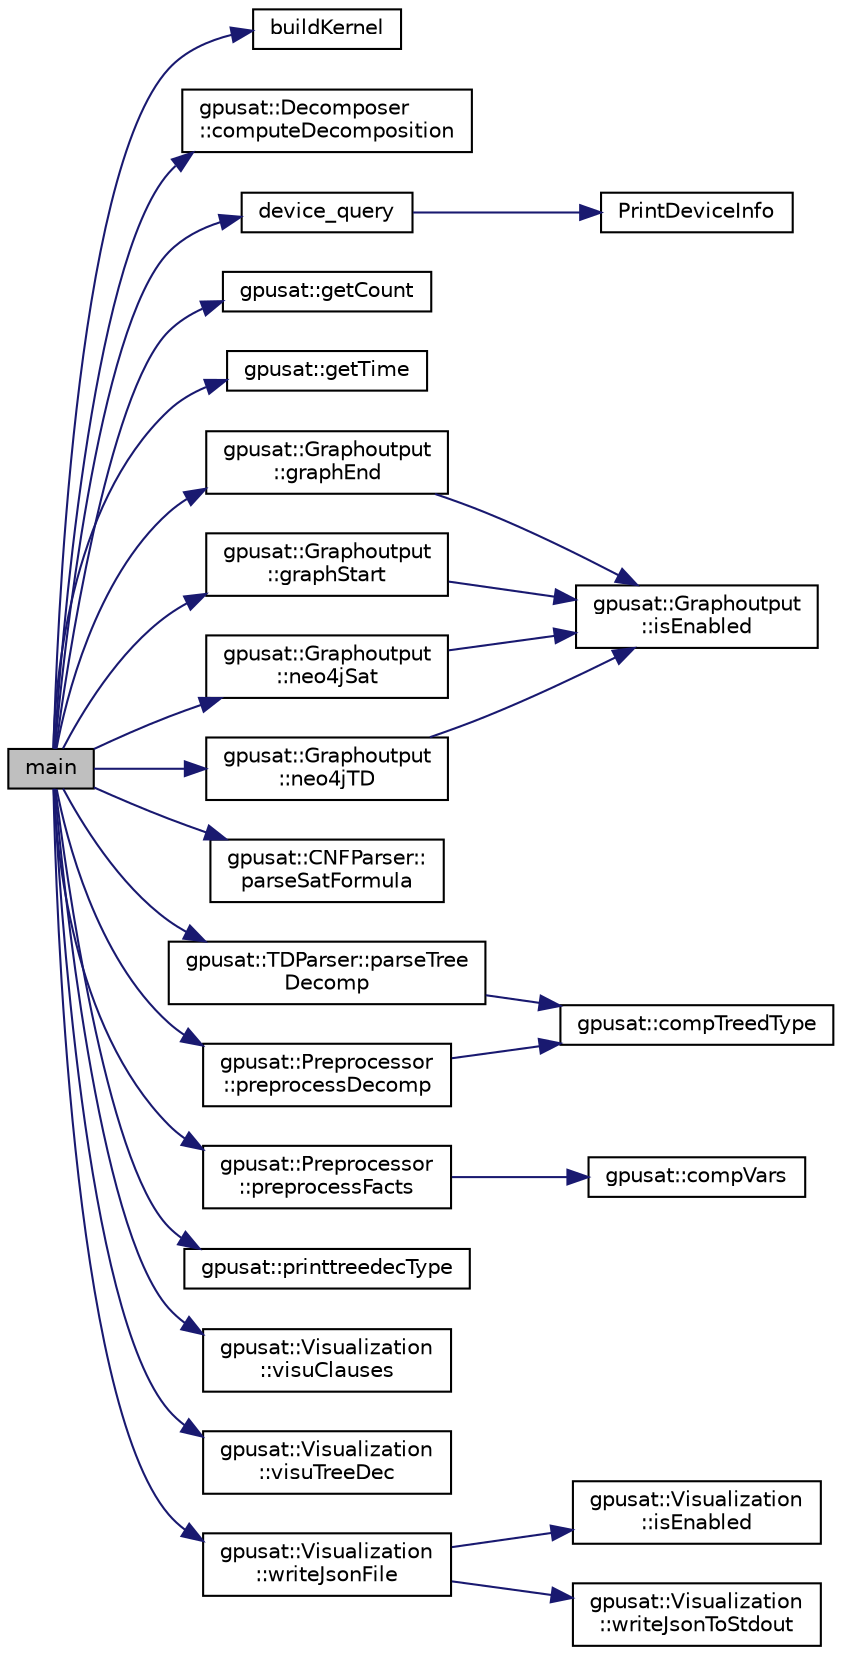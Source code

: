 digraph "main"
{
 // INTERACTIVE_SVG=YES
 // LATEX_PDF_SIZE
  edge [fontname="Helvetica",fontsize="10",labelfontname="Helvetica",labelfontsize="10"];
  node [fontname="Helvetica",fontsize="10",shape=record];
  rankdir="LR";
  Node1 [label="main",height=0.2,width=0.4,color="black", fillcolor="grey75", style="filled", fontcolor="black",tooltip=" "];
  Node1 -> Node2 [color="midnightblue",fontsize="10",style="solid",fontname="Helvetica"];
  Node2 [label="buildKernel",height=0.2,width=0.4,color="black", fillcolor="white", style="filled",URL="$main_8cpp.html#af3536928e7b1436ef9490f76a9757bae",tooltip=" "];
  Node1 -> Node3 [color="midnightblue",fontsize="10",style="solid",fontname="Helvetica"];
  Node3 [label="gpusat::Decomposer\l::computeDecomposition",height=0.2,width=0.4,color="black", fillcolor="white", style="filled",URL="$classgpusat_1_1_decomposer.html#a5e0c5e1696b2088b8ad66261022abcea",tooltip=" "];
  Node1 -> Node4 [color="midnightblue",fontsize="10",style="solid",fontname="Helvetica"];
  Node4 [label="device_query",height=0.2,width=0.4,color="black", fillcolor="white", style="filled",URL="$main_8cpp.html#a98c043df78519ccb9ff49d98f2abc32f",tooltip=" "];
  Node4 -> Node5 [color="midnightblue",fontsize="10",style="solid",fontname="Helvetica"];
  Node5 [label="PrintDeviceInfo",height=0.2,width=0.4,color="black", fillcolor="white", style="filled",URL="$main_8cpp.html#af779df65b45927d9fb2e79db96f9864b",tooltip=" "];
  Node1 -> Node6 [color="midnightblue",fontsize="10",style="solid",fontname="Helvetica"];
  Node6 [label="gpusat::getCount",height=0.2,width=0.4,color="black", fillcolor="white", style="filled",URL="$namespacegpusat.html#a607a57fced4760564963f4c707f28449",tooltip=" "];
  Node1 -> Node7 [color="midnightblue",fontsize="10",style="solid",fontname="Helvetica"];
  Node7 [label="gpusat::getTime",height=0.2,width=0.4,color="black", fillcolor="white", style="filled",URL="$namespacegpusat.html#a9fab9fd5dc1462ce9508314fc13d3be2",tooltip=" "];
  Node1 -> Node8 [color="midnightblue",fontsize="10",style="solid",fontname="Helvetica"];
  Node8 [label="gpusat::Graphoutput\l::graphEnd",height=0.2,width=0.4,color="black", fillcolor="white", style="filled",URL="$classgpusat_1_1_graphoutput.html#a75b647b135cd9dbdc2eaed399eaf0ba3",tooltip="If enabled: Add the closing bracket(s) to the output."];
  Node8 -> Node9 [color="midnightblue",fontsize="10",style="solid",fontname="Helvetica"];
  Node9 [label="gpusat::Graphoutput\l::isEnabled",height=0.2,width=0.4,color="black", fillcolor="white", style="filled",URL="$classgpusat_1_1_graphoutput.html#a9337a44c758b7a403e4f7d854b8cd934",tooltip=" "];
  Node1 -> Node10 [color="midnightblue",fontsize="10",style="solid",fontname="Helvetica"];
  Node10 [label="gpusat::Graphoutput\l::graphStart",height=0.2,width=0.4,color="black", fillcolor="white", style="filled",URL="$classgpusat_1_1_graphoutput.html#a2cd530c2bd234cd6fca065b8d504fc36",tooltip="If enabled: Create new content with the start of a dot-graph and ."];
  Node10 -> Node9 [color="midnightblue",fontsize="10",style="solid",fontname="Helvetica"];
  Node1 -> Node11 [color="midnightblue",fontsize="10",style="solid",fontname="Helvetica"];
  Node11 [label="gpusat::Graphoutput\l::neo4jSat",height=0.2,width=0.4,color="black", fillcolor="white", style="filled",URL="$classgpusat_1_1_graphoutput.html#aed89def93056ef06a7c0969bfa2fcf1b",tooltip="Output Cypher query to create the nodes from the SAT formula"];
  Node11 -> Node9 [color="midnightblue",fontsize="10",style="solid",fontname="Helvetica"];
  Node1 -> Node12 [color="midnightblue",fontsize="10",style="solid",fontname="Helvetica"];
  Node12 [label="gpusat::Graphoutput\l::neo4jTD",height=0.2,width=0.4,color="black", fillcolor="white", style="filled",URL="$classgpusat_1_1_graphoutput.html#ae371f11ef89ad4507bc5f656fe932da7",tooltip="Output Cypher query to create the tree decomposition."];
  Node12 -> Node9 [color="midnightblue",fontsize="10",style="solid",fontname="Helvetica"];
  Node1 -> Node13 [color="midnightblue",fontsize="10",style="solid",fontname="Helvetica"];
  Node13 [label="gpusat::CNFParser::\lparseSatFormula",height=0.2,width=0.4,color="black", fillcolor="white", style="filled",URL="$classgpusat_1_1_c_n_f_parser.html#a2373aa1870f6723404ed276c6cbf9d13",tooltip=" "];
  Node1 -> Node14 [color="midnightblue",fontsize="10",style="solid",fontname="Helvetica"];
  Node14 [label="gpusat::TDParser::parseTree\lDecomp",height=0.2,width=0.4,color="black", fillcolor="white", style="filled",URL="$classgpusat_1_1_t_d_parser.html#af5ee31072b0c9f1ddfdd032e93a7d8d4",tooltip=" "];
  Node14 -> Node15 [color="midnightblue",fontsize="10",style="solid",fontname="Helvetica"];
  Node15 [label="gpusat::compTreedType",height=0.2,width=0.4,color="black", fillcolor="white", style="filled",URL="$namespacegpusat.html#a25859e1a162fb1712110b033239a3e06",tooltip=" "];
  Node1 -> Node16 [color="midnightblue",fontsize="10",style="solid",fontname="Helvetica"];
  Node16 [label="gpusat::Preprocessor\l::preprocessDecomp",height=0.2,width=0.4,color="black", fillcolor="white", style="filled",URL="$classgpusat_1_1_preprocessor.html#a3f7a765eda39dc7b5b41a24972b77354",tooltip=" "];
  Node16 -> Node15 [color="midnightblue",fontsize="10",style="solid",fontname="Helvetica"];
  Node1 -> Node17 [color="midnightblue",fontsize="10",style="solid",fontname="Helvetica"];
  Node17 [label="gpusat::Preprocessor\l::preprocessFacts",height=0.2,width=0.4,color="black", fillcolor="white", style="filled",URL="$classgpusat_1_1_preprocessor.html#a0eb30c75fad0b216ca501b86605c2c58",tooltip=" "];
  Node17 -> Node18 [color="midnightblue",fontsize="10",style="solid",fontname="Helvetica"];
  Node18 [label="gpusat::compVars",height=0.2,width=0.4,color="black", fillcolor="white", style="filled",URL="$namespacegpusat.html#a1f445c345dcaf73f1835ce81473ef646",tooltip=" "];
  Node1 -> Node19 [color="midnightblue",fontsize="10",style="solid",fontname="Helvetica"];
  Node19 [label="gpusat::printtreedecType",height=0.2,width=0.4,color="black", fillcolor="white", style="filled",URL="$namespacegpusat.html#ad9dbd68f848e49cd275592926da7a27c",tooltip="print a tree decomposition"];
  Node1 -> Node20 [color="midnightblue",fontsize="10",style="solid",fontname="Helvetica"];
  Node20 [label="gpusat::Visualization\l::visuClauses",height=0.2,width=0.4,color="black", fillcolor="white", style="filled",URL="$classgpusat_1_1_visualization.html#af628a778e4606cbd0c15b20b6e558816",tooltip=" "];
  Node1 -> Node21 [color="midnightblue",fontsize="10",style="solid",fontname="Helvetica"];
  Node21 [label="gpusat::Visualization\l::visuTreeDec",height=0.2,width=0.4,color="black", fillcolor="white", style="filled",URL="$classgpusat_1_1_visualization.html#ace2a5d3b44bed0ad4a40d827373a5339",tooltip=" "];
  Node1 -> Node22 [color="midnightblue",fontsize="10",style="solid",fontname="Helvetica"];
  Node22 [label="gpusat::Visualization\l::writeJsonFile",height=0.2,width=0.4,color="black", fillcolor="white", style="filled",URL="$classgpusat_1_1_visualization.html#a81123313bcffe5cd041d3d3897f7d5d1",tooltip=" "];
  Node22 -> Node23 [color="midnightblue",fontsize="10",style="solid",fontname="Helvetica"];
  Node23 [label="gpusat::Visualization\l::isEnabled",height=0.2,width=0.4,color="black", fillcolor="white", style="filled",URL="$classgpusat_1_1_visualization.html#a9c947b84d850f20947ee459854c31251",tooltip=" "];
  Node22 -> Node24 [color="midnightblue",fontsize="10",style="solid",fontname="Helvetica"];
  Node24 [label="gpusat::Visualization\l::writeJsonToStdout",height=0.2,width=0.4,color="black", fillcolor="white", style="filled",URL="$classgpusat_1_1_visualization.html#a2a9d9571adc1b706bcdc2f1de26d2345",tooltip=" "];
}
